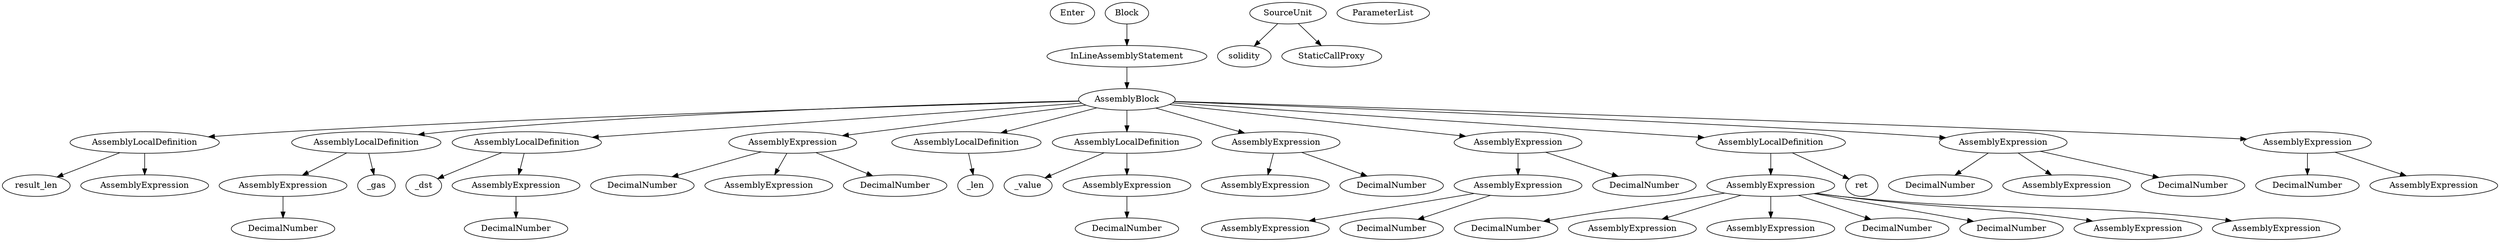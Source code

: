 strict digraph {
	graph [bb="0,0,3549.1,396"];
	node [label="\N"];
	Enter	[height=0.5,
		pos="1528.1,378",
		width=0.83628];
	DecimalNumber_Unnamed_8	[color=black,
		height=0.5,
		label=DecimalNumber,
		pos="2143.1,18",
		width=1.959];
	AssemblyExpression_Unnamed_7	[color=black,
		height=0.5,
		label=AssemblyExpression,
		pos="2517.1,90",
		width=2.4719];
	AssemblyExpression_Unnamed_7 -> DecimalNumber_Unnamed_8	[pos="e,2195.5,30.389 2451.6,77.435 2378.7,64.536 2265.8,44.381 2223.1,36 2217.8,34.96 2212.3,33.855 2206.8,32.726"];
	AssemblyExpression_Unnamed_9	[color=black,
		height=0.5,
		label=AssemblyExpression,
		pos="2321.1,18",
		width=2.4719];
	AssemblyExpression_Unnamed_7 -> AssemblyExpression_Unnamed_9	[pos="e,2363.5,34.159 2474.5,73.811 2445.1,63.308 2405.8,49.256 2374.3,38.01"];
	AssemblyExpression_Unnamed_10	[color=black,
		height=0.5,
		label=AssemblyExpression,
		pos="2517.1,18",
		width=2.4719];
	AssemblyExpression_Unnamed_7 -> AssemblyExpression_Unnamed_10	[pos="e,2517.1,36.104 2517.1,71.697 2517.1,64.407 2517.1,55.726 2517.1,47.536"];
	DecimalNumber_Unnamed_7	[color=black,
		height=0.5,
		label=DecimalNumber,
		pos="2695.1,18",
		width=1.959];
	AssemblyExpression_Unnamed_7 -> DecimalNumber_Unnamed_7	[pos="e,2657.8,33.654 2556.6,73.465 2583.4,62.929 2618.9,48.942 2647.3,37.781"];
	DecimalNumber_Unnamed_6	[color=black,
		height=0.5,
		label=DecimalNumber,
		pos="2854.1,18",
		width=1.959];
	AssemblyExpression_Unnamed_7 -> DecimalNumber_Unnamed_6	[pos="e,2801.4,30.408 2578.4,76.578 2630.7,65.939 2707.8,50.14 2775.1,36 2780,34.965 2785.1,33.887 2790.2,32.797"];
	AssemblyExpression_Unnamed_8	[color=black,
		height=0.5,
		label=AssemblyExpression,
		pos="3032.1,18",
		width=2.4719];
	AssemblyExpression_Unnamed_7 -> AssemblyExpression_Unnamed_8	[pos="e,2967.6,30.747 2581.6,77.253 2592.7,75.381 2604.2,73.553 2615.1,72 2756.3,51.798 2792.8,56.202 2934.1,36 2941.3,34.969 2948.8,33.816 \
2956.3,32.61"];
	AssemblyExpression_Unnamed_11	[color=black,
		height=0.5,
		label=AssemblyExpression,
		pos="3228.1,18",
		width=2.4719];
	AssemblyExpression_Unnamed_7 -> AssemblyExpression_Unnamed_11	[pos="e,3164.7,30.967 2580.5,77.033 2591.9,75.141 2603.8,73.363 2615.1,72 2842.8,44.356 2902.3,63.644 3130.1,36 3137.7,35.074 3145.6,33.956 \
3153.6,32.74"];
	AssemblyLocalDefinition_Unnamed_5	[color=black,
		height=0.5,
		label=AssemblyLocalDefinition,
		pos="199.07,162",
		width=2.9016];
	Identifier_result_len	[color=black,
		height=0.5,
		label=result_len,
		pos="46.074,90",
		width=1.2798];
	AssemblyLocalDefinition_Unnamed_5 -> Identifier_result_len	[pos="e,75.212,104.33 163.59,144.76 140.21,134.07 109.58,120.06 85.452,109.02"];
	AssemblyExpression_Unnamed_12	[color=black,
		height=0.5,
		label=AssemblyExpression,
		pos="199.07,90",
		width=2.4719];
	AssemblyLocalDefinition_Unnamed_5 -> AssemblyExpression_Unnamed_12	[pos="e,199.07,108.1 199.07,143.7 199.07,136.41 199.07,127.73 199.07,119.54"];
	AssemblyExpression_Unnamed_1	[color=black,
		height=0.5,
		label=AssemblyExpression,
		pos="395.07,90",
		width=2.4719];
	DecimalNumber_Unnamed_1	[color=black,
		height=0.5,
		label=DecimalNumber,
		pos="395.07,18",
		width=1.959];
	AssemblyExpression_Unnamed_1 -> DecimalNumber_Unnamed_1	[pos="e,395.07,36.104 395.07,71.697 395.07,64.407 395.07,55.726 395.07,47.536"];
	AssemblyExpression_Unnamed_4	[color=black,
		height=0.5,
		label=AssemblyExpression,
		pos="1805.1,90",
		width=2.4719];
	Identifier__len	[color=black,
		height=0.5,
		label=_len,
		pos="1387.1,90",
		width=0.75];
	Identifier__dst	[color=black,
		height=0.5,
		label=_dst,
		pos="603.07,90",
		width=0.75311];
	Identifier__value	[color=black,
		height=0.5,
		label=_value,
		pos="1467.1,90",
		width=0.96103];
	SourceUnit_Unnamed	[color=black,
		height=0.5,
		label=SourceUnit,
		pos="1834.1,378",
		width=1.46];
	PragmaDirective_solidity	[color=black,
		height=0.5,
		label=solidity,
		pos="1772.1,306",
		width=1.0442];
	SourceUnit_Unnamed -> PragmaDirective_solidity	[pos="e,1786.2,322.99 1819.4,360.41 1811.7,351.74 1802.2,340.97 1793.7,331.38"];
	ContractDefinition_StaticCallProxy	[color=black,
		height=0.5,
		label=StaticCallProxy,
		pos="1896.1,306",
		width=1.9036];
	SourceUnit_Unnamed -> ContractDefinition_StaticCallProxy	[pos="e,1881.1,323.96 1848.8,360.41 1856.1,352.08 1865.3,341.8 1873.5,332.49"];
	DecimalNumber_Unnamed_2	[color=black,
		height=0.5,
		label=DecimalNumber,
		pos="1609.1,18",
		width=1.959];
	AssemblyExpression_Unnamed	[color=black,
		height=0.5,
		label=AssemblyExpression,
		pos="737.07,90",
		width=2.4719];
	DecimalNumber_Unnamed	[color=black,
		height=0.5,
		label=DecimalNumber,
		pos="737.07,18",
		width=1.959];
	AssemblyExpression_Unnamed -> DecimalNumber_Unnamed	[pos="e,737.07,36.104 737.07,71.697 737.07,64.407 737.07,55.726 737.07,47.536"];
	DecimalNumber_Unnamed_5	[color=black,
		height=0.5,
		label=DecimalNumber,
		pos="915.07,90",
		width=1.959];
	AssemblyLocalDefinition_Unnamed_1	[color=black,
		height=0.5,
		label=AssemblyLocalDefinition,
		pos="520.07,162",
		width=2.9016];
	AssemblyLocalDefinition_Unnamed_1 -> AssemblyExpression_Unnamed_1	[pos="e,424.48,107.47 490.45,144.41 473.72,135.04 452.59,123.21 434.47,113.06"];
	Identifier__gas	[color=black,
		height=0.5,
		label=_gas,
		pos="530.07,90",
		width=0.78084];
	AssemblyLocalDefinition_Unnamed_1 -> Identifier__gas	[pos="e,527.63,108.1 522.55,143.7 523.6,136.32 524.86,127.52 526.04,119.25"];
	AssemblyLocalDefinition_Unnamed	[color=black,
		height=0.5,
		label=AssemblyLocalDefinition,
		pos="747.07,162",
		width=2.9016];
	AssemblyLocalDefinition_Unnamed -> Identifier__dst	[pos="e,624.56,101.44 713.31,144.59 689.52,133.02 657.89,117.65 634.61,106.33"];
	AssemblyLocalDefinition_Unnamed -> AssemblyExpression_Unnamed	[pos="e,739.52,108.1 744.6,143.7 743.55,136.32 742.29,127.52 741.11,119.25"];
	AssemblyExpression_Unnamed_5	[color=black,
		height=0.5,
		label=AssemblyExpression,
		pos="1132.1,162",
		width=2.4719];
	AssemblyExpression_Unnamed_5 -> DecimalNumber_Unnamed_5	[pos="e,957.71,104.75 1086.1,146.15 1051.7,135.06 1004.6,119.87 968.52,108.24"];
	AssemblyExpression_Unnamed_6	[color=black,
		height=0.5,
		label=AssemblyExpression,
		pos="1093.1,90",
		width=2.4719];
	AssemblyExpression_Unnamed_5 -> AssemblyExpression_Unnamed_6	[pos="e,1102.6,108.1 1122.4,143.7 1118.1,135.98 1113,126.71 1108.2,118.11"];
	DecimalNumber_Unnamed_4	[color=black,
		height=0.5,
		label=DecimalNumber,
		pos="1271.1,90",
		width=1.959];
	AssemblyExpression_Unnamed_5 -> DecimalNumber_Unnamed_4	[pos="e,1240.4,106.43 1164.3,144.76 1183.9,134.88 1209.2,122.17 1230.2,111.58"];
	DecimalNumber_Unnamed_10	[color=black,
		height=0.5,
		label=DecimalNumber,
		pos="2767.1,90",
		width=1.959];
	AssemblyExpression_Unnamed_18	[color=black,
		height=0.5,
		label=AssemblyExpression,
		pos="2161.1,90",
		width=2.4719];
	AssemblyExpression_Unnamed_19	[color=black,
		height=0.5,
		label=AssemblyExpression,
		pos="1806.1,18",
		width=2.4719];
	AssemblyExpression_Unnamed_18 -> AssemblyExpression_Unnamed_19	[pos="e,1868.2,31.259 2098.8,76.727 2037.6,64.643 1944,46.193 1879.2,33.417"];
	DecimalNumber_Unnamed_13	[color=black,
		height=0.5,
		label=DecimalNumber,
		pos="1984.1,18",
		width=1.959];
	AssemblyExpression_Unnamed_18 -> DecimalNumber_Unnamed_13	[pos="e,2021.1,33.654 2121.8,73.465 2095.2,62.929 2059.8,48.942 2031.6,37.781"];
	DecimalNumber_Unnamed_9	[color=black,
		height=0.5,
		label=DecimalNumber,
		pos="3282.1,90",
		width=1.959];
	AssemblyLocalDefinition_Unnamed_3	[color=black,
		height=0.5,
		label=AssemblyLocalDefinition,
		pos="1382.1,162",
		width=2.9016];
	AssemblyLocalDefinition_Unnamed_3 -> Identifier__len	[pos="e,1385.9,108.1 1383.3,143.7 1383.8,136.41 1384.5,127.73 1385,119.54"];
	AssemblyExpression_Unnamed_14	[color=black,
		height=0.5,
		label=AssemblyExpression,
		pos="3460.1,90",
		width=2.4719];
	DecimalNumber_Unnamed_3	[color=black,
		height=0.5,
		label=DecimalNumber,
		pos="1983.1,90",
		width=1.959];
	Identifier_ret	[color=black,
		height=0.5,
		label=ret,
		pos="2651.1,90",
		width=0.75];
	InLineAssemblyStatement_Unnamed	[color=black,
		height=0.5,
		label=InLineAssemblyStatement,
		pos="1609.1,306",
		width=2.9847];
	AssemblyBlock_Unnamed	[color=black,
		height=0.5,
		label=AssemblyBlock,
		pos="1609.1,234",
		width=1.9313];
	InLineAssemblyStatement_Unnamed -> AssemblyBlock_Unnamed	[pos="e,1609.1,252.1 1609.1,287.7 1609.1,280.41 1609.1,271.73 1609.1,263.54"];
	AssemblyLocalDefinition_Unnamed_2	[color=black,
		height=0.5,
		label=AssemblyLocalDefinition,
		pos="1609.1,162",
		width=2.9016];
	AssemblyLocalDefinition_Unnamed_2 -> Identifier__value	[pos="e,1491.7,103.15 1575.8,144.59 1553.6,133.63 1524.4,119.26 1501.9,108.15"];
	AssemblyExpression_Unnamed_2	[color=black,
		height=0.5,
		label=AssemblyExpression,
		pos="1609.1,90",
		width=2.4719];
	AssemblyLocalDefinition_Unnamed_2 -> AssemblyExpression_Unnamed_2	[pos="e,1609.1,108.1 1609.1,143.7 1609.1,136.41 1609.1,127.73 1609.1,119.54"];
	AssemblyExpression_Unnamed_3	[color=black,
		height=0.5,
		label=AssemblyExpression,
		pos="1820.1,162",
		width=2.4719];
	AssemblyExpression_Unnamed_3 -> AssemblyExpression_Unnamed_4	[pos="e,1808.7,108.1 1816.4,143.7 1814.8,136.32 1812.9,127.52 1811.1,119.25"];
	AssemblyExpression_Unnamed_3 -> DecimalNumber_Unnamed_3	[pos="e,1948,106.06 1856.7,145.29 1880.6,135.03 1911.9,121.54 1937.5,110.58"];
	DecimalNumber_Unnamed_12	[color=black,
		height=0.5,
		label=DecimalNumber,
		pos="2339.1,90",
		width=1.959];
	AssemblyBlock_Unnamed -> AssemblyLocalDefinition_Unnamed_5	[pos="e,290.14,171.19 1540.3,230.87 1356.3,224.98 837.83,207.09 407.07,180 372.64,177.83 335.04,174.93 301.39,172.13"];
	AssemblyBlock_Unnamed -> AssemblyLocalDefinition_Unnamed_1	[pos="e,594.15,175.07 1539.7,231.46 1379.8,227.43 972.65,214.37 634.07,180 624.77,179.06 615.07,177.89 605.42,176.62"];
	AssemblyBlock_Unnamed -> AssemblyLocalDefinition_Unnamed	[pos="e,839.81,170.53 1543.6,227.68 1394.9,215.61 1031,186.05 851.12,171.45"];
	AssemblyBlock_Unnamed -> AssemblyExpression_Unnamed_5	[pos="e,1202.4,173.31 1549.6,224.28 1464.9,211.84 1309.2,188.99 1213.7,174.98"];
	AssemblyBlock_Unnamed -> AssemblyLocalDefinition_Unnamed_3	[pos="e,1431.3,178.19 1565.6,219.59 1530.5,208.77 1480.8,193.45 1442,181.47"];
	AssemblyBlock_Unnamed -> AssemblyLocalDefinition_Unnamed_2	[pos="e,1609.1,180.1 1609.1,215.7 1609.1,208.41 1609.1,199.73 1609.1,191.54"];
	AssemblyBlock_Unnamed -> AssemblyExpression_Unnamed_3	[pos="e,1775.2,177.89 1650.8,219.17 1683.3,208.37 1728.8,193.27 1764.5,181.45"];
	AssemblyExpression_Unnamed_17	[color=black,
		height=0.5,
		label=AssemblyExpression,
		pos="2161.1,162",
		width=2.4719];
	AssemblyBlock_Unnamed -> AssemblyExpression_Unnamed_17	[pos="e,2087.4,172.34 1670.5,225.21 1769.4,212.67 1964.1,187.98 2076.2,173.76"];
	AssemblyLocalDefinition_Unnamed_4	[color=black,
		height=0.5,
		label=AssemblyLocalDefinition,
		pos="2517.1,162",
		width=2.9016];
	AssemblyBlock_Unnamed -> AssemblyLocalDefinition_Unnamed_4	[pos="e,2423.2,170.24 1675.1,227.91 1831,215.89 2222.8,185.68 2411.9,171.11"];
	AssemblyExpression_Unnamed_15	[color=black,
		height=0.5,
		label=AssemblyExpression,
		pos="2856.1,162",
		width=2.4719];
	AssemblyBlock_Unnamed -> AssemblyExpression_Unnamed_15	[pos="e,2774.5,169.59 1677.2,230.01 1841.3,222.69 2271.4,202.8 2630.1,180 2673.9,177.22 2722.4,173.63 2763.2,170.47"];
	AssemblyExpression_Unnamed_13	[color=black,
		height=0.5,
		label=AssemblyExpression,
		pos="3282.1,162",
		width=2.4719];
	AssemblyBlock_Unnamed -> AssemblyExpression_Unnamed_13	[pos="e,3197.1,167.69 1677.7,230.6 1875.6,223.6 2465,202.31 2954.1,180 3032.2,176.44 3120.7,171.82 3186,168.29"];
	AssemblyExpression_Unnamed_17 -> AssemblyExpression_Unnamed_18	[pos="e,2161.1,108.1 2161.1,143.7 2161.1,136.41 2161.1,127.73 2161.1,119.54"];
	AssemblyExpression_Unnamed_17 -> DecimalNumber_Unnamed_12	[pos="e,2301.8,105.65 2200.6,145.46 2227.4,134.93 2262.9,120.94 2291.3,109.78"];
	AssemblyExpression_Unnamed_16	[color=black,
		height=0.5,
		label=AssemblyExpression,
		pos="2945.1,90",
		width=2.4719];
	DecimalNumber_Unnamed_11	[color=black,
		height=0.5,
		label=DecimalNumber,
		pos="3123.1,90",
		width=1.959];
	Block_Unnamed	[color=black,
		height=0.5,
		label=Block,
		pos="1609.1,378",
		width=0.90558];
	Block_Unnamed -> InLineAssemblyStatement_Unnamed	[pos="e,1609.1,324.1 1609.1,359.7 1609.1,352.41 1609.1,343.73 1609.1,335.54"];
	AssemblyExpression_Unnamed_2 -> DecimalNumber_Unnamed_2	[pos="e,1609.1,36.104 1609.1,71.697 1609.1,64.407 1609.1,55.726 1609.1,47.536"];
	AssemblyLocalDefinition_Unnamed_4 -> AssemblyExpression_Unnamed_7	[pos="e,2517.1,108.1 2517.1,143.7 2517.1,136.41 2517.1,127.73 2517.1,119.54"];
	AssemblyLocalDefinition_Unnamed_4 -> Identifier_ret	[pos="e,2630.4,101.81 2548.8,144.41 2570.4,133.14 2598.8,118.3 2620.2,107.12"];
	AssemblyExpression_Unnamed_15 -> DecimalNumber_Unnamed_10	[pos="e,2788.1,107.55 2834.5,144.05 2823.3,135.22 2809.4,124.27 2797.1,114.62"];
	AssemblyExpression_Unnamed_15 -> AssemblyExpression_Unnamed_16	[pos="e,2923.7,107.79 2877.6,144.05 2888.8,135.28 2902.6,124.43 2914.8,114.83"];
	AssemblyExpression_Unnamed_15 -> DecimalNumber_Unnamed_11	[pos="e,3075.4,103.51 2908.8,147.17 2953.6,135.43 3017.8,118.59 3064.3,106.42"];
	AssemblyExpression_Unnamed_13 -> DecimalNumber_Unnamed_9	[pos="e,3282.1,108.1 3282.1,143.7 3282.1,136.41 3282.1,127.73 3282.1,119.54"];
	AssemblyExpression_Unnamed_13 -> AssemblyExpression_Unnamed_14	[pos="e,3420.7,106.49 3321.6,145.46 3347.7,135.18 3382.3,121.6 3410.3,110.58"];
	ParameterList_Unnamed	[color=black,
		height=0.5,
		label=ParameterList,
		pos="1966.1,378",
		width=1.7095];
}
